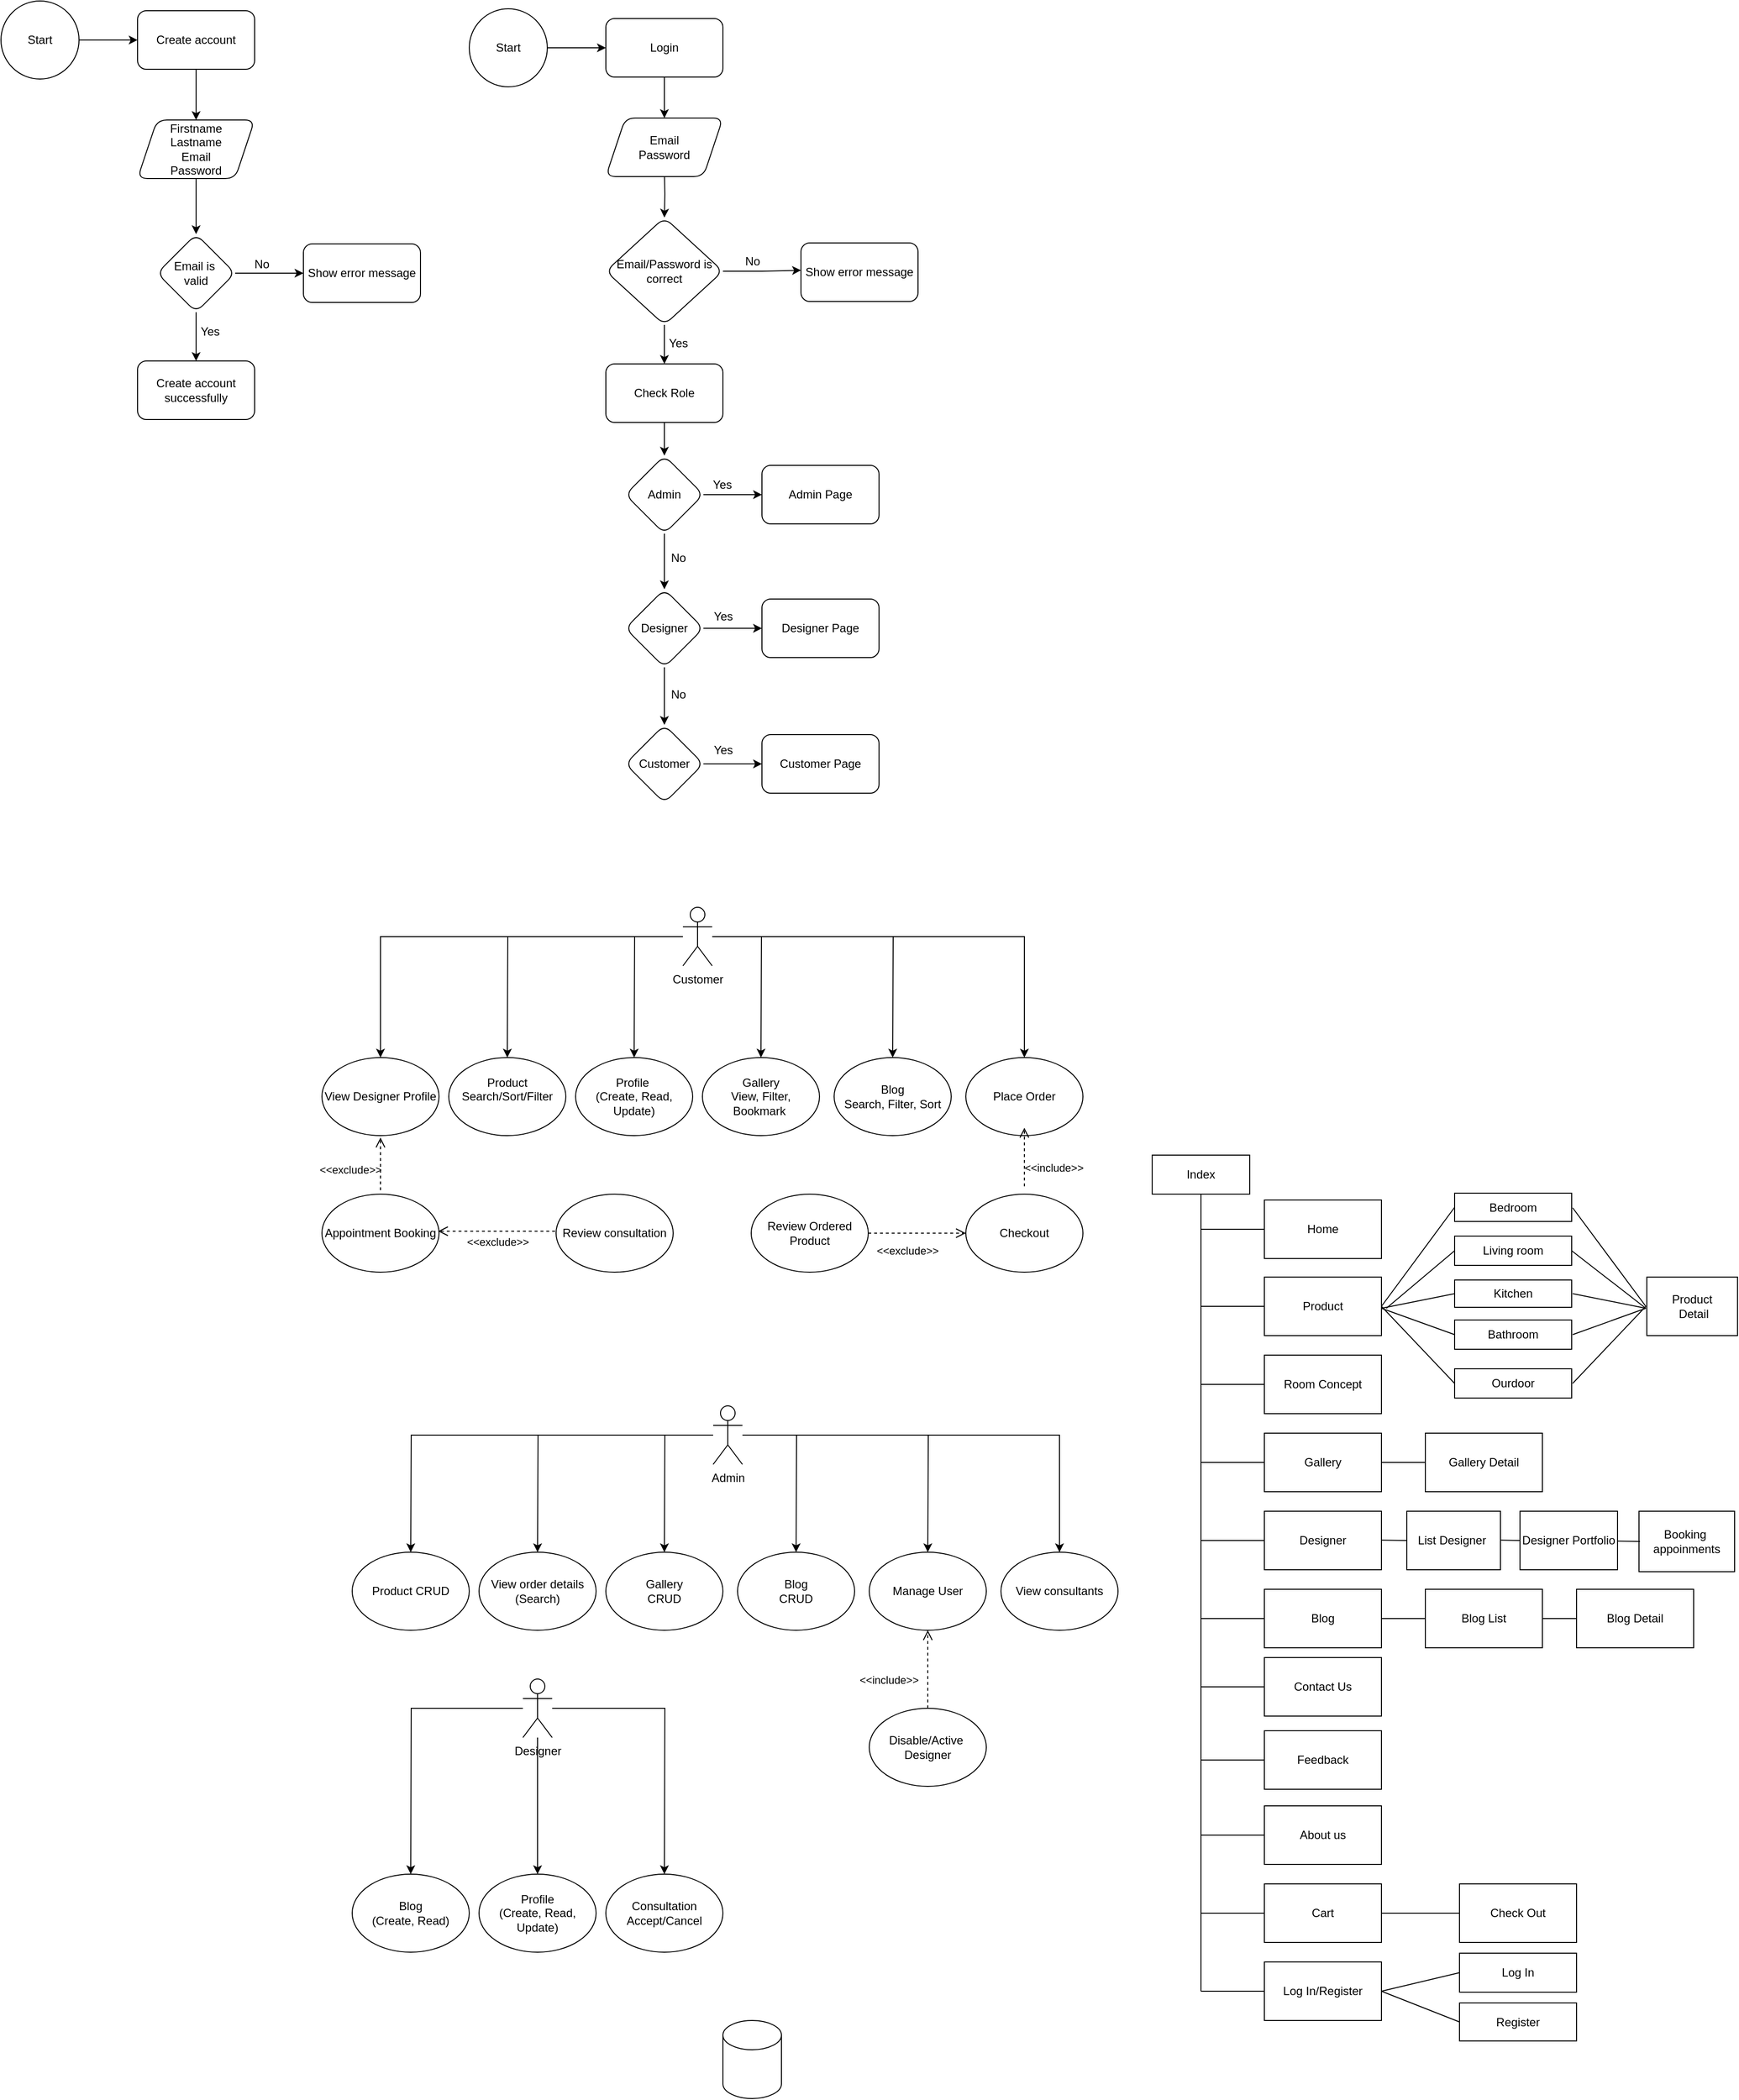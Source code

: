 <mxfile version="24.7.16">
  <diagram name="Page-1" id="iBDs6v3_dnTy8JfgTPV6">
    <mxGraphModel dx="1733" dy="1493" grid="1" gridSize="10" guides="1" tooltips="1" connect="1" arrows="1" fold="1" page="1" pageScale="1" pageWidth="850" pageHeight="1100" math="0" shadow="0">
      <root>
        <mxCell id="0" />
        <mxCell id="1" parent="0" />
        <mxCell id="S30HmlT3fCBCeUfr8exj-2" value="" style="edgeStyle=orthogonalEdgeStyle;rounded=0;orthogonalLoop=1;jettySize=auto;html=1;" parent="1" source="_qEw-VTvu6cOcD2FWl5k-2" edge="1">
          <mxGeometry relative="1" as="geometry">
            <mxPoint x="230" y="520" as="targetPoint" />
          </mxGeometry>
        </mxCell>
        <mxCell id="S30HmlT3fCBCeUfr8exj-4" value="" style="edgeStyle=orthogonalEdgeStyle;rounded=0;orthogonalLoop=1;jettySize=auto;html=1;" parent="1" source="_qEw-VTvu6cOcD2FWl5k-2" edge="1">
          <mxGeometry relative="1" as="geometry">
            <mxPoint x="-40" y="520" as="targetPoint" />
          </mxGeometry>
        </mxCell>
        <mxCell id="S30HmlT3fCBCeUfr8exj-6" value="" style="edgeStyle=orthogonalEdgeStyle;rounded=0;orthogonalLoop=1;jettySize=auto;html=1;" parent="1" source="_qEw-VTvu6cOcD2FWl5k-2" edge="1">
          <mxGeometry relative="1" as="geometry">
            <mxPoint x="95" y="520" as="targetPoint" />
          </mxGeometry>
        </mxCell>
        <mxCell id="S30HmlT3fCBCeUfr8exj-9" value="" style="edgeStyle=orthogonalEdgeStyle;rounded=0;orthogonalLoop=1;jettySize=auto;html=1;" parent="1" source="_qEw-VTvu6cOcD2FWl5k-2" target="S30HmlT3fCBCeUfr8exj-29" edge="1">
          <mxGeometry relative="1" as="geometry">
            <mxPoint x="365" y="520" as="targetPoint" />
          </mxGeometry>
        </mxCell>
        <mxCell id="S30HmlT3fCBCeUfr8exj-13" value="" style="edgeStyle=orthogonalEdgeStyle;rounded=0;orthogonalLoop=1;jettySize=auto;html=1;" parent="1" source="_qEw-VTvu6cOcD2FWl5k-2" edge="1">
          <mxGeometry relative="1" as="geometry">
            <mxPoint x="-170" y="520" as="targetPoint" />
          </mxGeometry>
        </mxCell>
        <mxCell id="S30HmlT3fCBCeUfr8exj-15" value="" style="edgeStyle=orthogonalEdgeStyle;rounded=0;orthogonalLoop=1;jettySize=auto;html=1;strokeColor=default;" parent="1" source="_qEw-VTvu6cOcD2FWl5k-2" edge="1">
          <mxGeometry relative="1" as="geometry">
            <mxPoint x="-300" y="520" as="targetPoint" />
          </mxGeometry>
        </mxCell>
        <mxCell id="_qEw-VTvu6cOcD2FWl5k-2" value="Admin" style="shape=umlActor;verticalLabelPosition=bottom;verticalAlign=top;html=1;outlineConnect=0;" parent="1" vertex="1">
          <mxGeometry x="10" y="370" width="30" height="60" as="geometry" />
        </mxCell>
        <mxCell id="S30HmlT3fCBCeUfr8exj-17" value="Product&amp;nbsp;&lt;span style=&quot;background-color: initial;&quot;&gt;CRUD&lt;/span&gt;" style="ellipse;whiteSpace=wrap;html=1;" parent="1" vertex="1">
          <mxGeometry x="-360" y="520" width="120" height="80" as="geometry" />
        </mxCell>
        <mxCell id="S30HmlT3fCBCeUfr8exj-18" value="View order details&lt;div&gt;(Search)&lt;/div&gt;" style="ellipse;whiteSpace=wrap;html=1;" parent="1" vertex="1">
          <mxGeometry x="-230" y="520" width="120" height="80" as="geometry" />
        </mxCell>
        <mxCell id="S30HmlT3fCBCeUfr8exj-19" value="&lt;div&gt;Gallery&lt;/div&gt;CRUD" style="ellipse;whiteSpace=wrap;html=1;" parent="1" vertex="1">
          <mxGeometry x="-100" y="520" width="120" height="80" as="geometry" />
        </mxCell>
        <mxCell id="S30HmlT3fCBCeUfr8exj-20" value="Blog&lt;div&gt;CRUD&lt;/div&gt;" style="ellipse;whiteSpace=wrap;html=1;" parent="1" vertex="1">
          <mxGeometry x="35" y="520" width="120" height="80" as="geometry" />
        </mxCell>
        <mxCell id="S30HmlT3fCBCeUfr8exj-21" value="Manage User" style="ellipse;whiteSpace=wrap;html=1;" parent="1" vertex="1">
          <mxGeometry x="170" y="520" width="120" height="80" as="geometry" />
        </mxCell>
        <mxCell id="S30HmlT3fCBCeUfr8exj-22" value="Disable/Active&amp;nbsp;&lt;div&gt;Designer&lt;/div&gt;" style="ellipse;whiteSpace=wrap;html=1;" parent="1" vertex="1">
          <mxGeometry x="170" y="680" width="120" height="80" as="geometry" />
        </mxCell>
        <mxCell id="S30HmlT3fCBCeUfr8exj-25" value="&amp;lt;&amp;lt;include&amp;gt;&amp;gt;" style="html=1;verticalAlign=bottom;endArrow=open;dashed=1;endSize=8;curved=0;rounded=0;entryX=0.5;entryY=1;entryDx=0;entryDy=0;exitX=0.5;exitY=0;exitDx=0;exitDy=0;" parent="1" source="S30HmlT3fCBCeUfr8exj-22" target="S30HmlT3fCBCeUfr8exj-21" edge="1">
          <mxGeometry x="-0.5" y="40" relative="1" as="geometry">
            <mxPoint x="230" y="700" as="sourcePoint" />
            <mxPoint x="160" y="650" as="targetPoint" />
            <mxPoint as="offset" />
          </mxGeometry>
        </mxCell>
        <mxCell id="S30HmlT3fCBCeUfr8exj-29" value="View consultants" style="ellipse;whiteSpace=wrap;html=1;" parent="1" vertex="1">
          <mxGeometry x="305" y="520" width="120" height="80" as="geometry" />
        </mxCell>
        <mxCell id="S30HmlT3fCBCeUfr8exj-34" value="" style="edgeStyle=orthogonalEdgeStyle;rounded=0;orthogonalLoop=1;jettySize=auto;html=1;" parent="1" source="S30HmlT3fCBCeUfr8exj-39" edge="1">
          <mxGeometry relative="1" as="geometry">
            <mxPoint x="-40" y="850" as="targetPoint" />
          </mxGeometry>
        </mxCell>
        <mxCell id="S30HmlT3fCBCeUfr8exj-37" value="" style="edgeStyle=orthogonalEdgeStyle;rounded=0;orthogonalLoop=1;jettySize=auto;html=1;" parent="1" source="S30HmlT3fCBCeUfr8exj-39" edge="1">
          <mxGeometry relative="1" as="geometry">
            <mxPoint x="-170" y="850" as="targetPoint" />
          </mxGeometry>
        </mxCell>
        <mxCell id="S30HmlT3fCBCeUfr8exj-38" value="" style="edgeStyle=orthogonalEdgeStyle;rounded=0;orthogonalLoop=1;jettySize=auto;html=1;strokeColor=default;" parent="1" source="S30HmlT3fCBCeUfr8exj-39" edge="1">
          <mxGeometry relative="1" as="geometry">
            <mxPoint x="-300" y="850" as="targetPoint" />
          </mxGeometry>
        </mxCell>
        <mxCell id="S30HmlT3fCBCeUfr8exj-39" value="Designer" style="shape=umlActor;verticalLabelPosition=bottom;verticalAlign=top;html=1;outlineConnect=0;" parent="1" vertex="1">
          <mxGeometry x="-185" y="650" width="30" height="60" as="geometry" />
        </mxCell>
        <mxCell id="S30HmlT3fCBCeUfr8exj-40" value="Profile&lt;div&gt;(Create, Read, Update)&lt;/div&gt;" style="ellipse;whiteSpace=wrap;html=1;" parent="1" vertex="1">
          <mxGeometry x="-230" y="850" width="120" height="80" as="geometry" />
        </mxCell>
        <mxCell id="S30HmlT3fCBCeUfr8exj-41" value="Consultation&lt;div&gt;&lt;/div&gt;&lt;div&gt;Accept/Cancel&lt;/div&gt;" style="ellipse;whiteSpace=wrap;html=1;" parent="1" vertex="1">
          <mxGeometry x="-100" y="850" width="120" height="80" as="geometry" />
        </mxCell>
        <mxCell id="S30HmlT3fCBCeUfr8exj-47" value="Blog&lt;div&gt;(Create, Read)&lt;/div&gt;" style="ellipse;whiteSpace=wrap;html=1;" parent="1" vertex="1">
          <mxGeometry x="-360" y="850" width="120" height="80" as="geometry" />
        </mxCell>
        <mxCell id="S30HmlT3fCBCeUfr8exj-64" value="" style="edgeStyle=orthogonalEdgeStyle;rounded=0;orthogonalLoop=1;jettySize=auto;html=1;" parent="1" source="S30HmlT3fCBCeUfr8exj-69" edge="1">
          <mxGeometry relative="1" as="geometry">
            <mxPoint x="59" y="13" as="targetPoint" />
          </mxGeometry>
        </mxCell>
        <mxCell id="S30HmlT3fCBCeUfr8exj-65" value="" style="edgeStyle=orthogonalEdgeStyle;rounded=0;orthogonalLoop=1;jettySize=auto;html=1;" parent="1" source="S30HmlT3fCBCeUfr8exj-69" edge="1">
          <mxGeometry relative="1" as="geometry">
            <mxPoint x="194" y="13" as="targetPoint" />
          </mxGeometry>
        </mxCell>
        <mxCell id="S30HmlT3fCBCeUfr8exj-67" value="" style="edgeStyle=orthogonalEdgeStyle;rounded=0;orthogonalLoop=1;jettySize=auto;html=1;" parent="1" source="S30HmlT3fCBCeUfr8exj-69" edge="1">
          <mxGeometry relative="1" as="geometry">
            <mxPoint x="-71" y="13" as="targetPoint" />
          </mxGeometry>
        </mxCell>
        <mxCell id="S30HmlT3fCBCeUfr8exj-68" value="" style="edgeStyle=orthogonalEdgeStyle;rounded=0;orthogonalLoop=1;jettySize=auto;html=1;strokeColor=default;" parent="1" source="S30HmlT3fCBCeUfr8exj-69" edge="1">
          <mxGeometry relative="1" as="geometry">
            <mxPoint x="-201" y="13" as="targetPoint" />
          </mxGeometry>
        </mxCell>
        <mxCell id="S30HmlT3fCBCeUfr8exj-82" value="" style="edgeStyle=orthogonalEdgeStyle;rounded=0;orthogonalLoop=1;jettySize=auto;html=1;entryX=0.5;entryY=0;entryDx=0;entryDy=0;" parent="1" source="S30HmlT3fCBCeUfr8exj-69" target="S30HmlT3fCBCeUfr8exj-83" edge="1">
          <mxGeometry relative="1" as="geometry">
            <mxPoint x="349" y="13" as="targetPoint" />
          </mxGeometry>
        </mxCell>
        <mxCell id="S30HmlT3fCBCeUfr8exj-89" value="" style="edgeStyle=orthogonalEdgeStyle;rounded=0;orthogonalLoop=1;jettySize=auto;html=1;entryX=0.5;entryY=0;entryDx=0;entryDy=0;" parent="1" source="S30HmlT3fCBCeUfr8exj-69" target="S30HmlT3fCBCeUfr8exj-99" edge="1">
          <mxGeometry relative="1" as="geometry">
            <mxPoint x="-331" y="-1" as="targetPoint" />
          </mxGeometry>
        </mxCell>
        <mxCell id="S30HmlT3fCBCeUfr8exj-69" value="Customer" style="shape=umlActor;verticalLabelPosition=bottom;verticalAlign=top;html=1;outlineConnect=0;" parent="1" vertex="1">
          <mxGeometry x="-21" y="-141" width="30" height="60" as="geometry" />
        </mxCell>
        <mxCell id="S30HmlT3fCBCeUfr8exj-70" value="Product&lt;div&gt;Search/Sort/Filter&lt;/div&gt;&lt;div&gt;&lt;br&gt;&lt;/div&gt;" style="ellipse;whiteSpace=wrap;html=1;" parent="1" vertex="1">
          <mxGeometry x="-261" y="13" width="120" height="80" as="geometry" />
        </mxCell>
        <mxCell id="S30HmlT3fCBCeUfr8exj-71" value="Profile&amp;nbsp;&lt;div&gt;(Create, Read, Update)&lt;/div&gt;" style="ellipse;whiteSpace=wrap;html=1;" parent="1" vertex="1">
          <mxGeometry x="-131" y="13" width="120" height="80" as="geometry" />
        </mxCell>
        <mxCell id="S30HmlT3fCBCeUfr8exj-72" value="&lt;div&gt;Gallery&lt;/div&gt;&lt;div&gt;&lt;span style=&quot;background-color: initial;&quot;&gt;View, Filter, Bookmark&amp;nbsp;&lt;/span&gt;&lt;/div&gt;" style="ellipse;whiteSpace=wrap;html=1;" parent="1" vertex="1">
          <mxGeometry x="-1" y="13" width="120" height="80" as="geometry" />
        </mxCell>
        <mxCell id="S30HmlT3fCBCeUfr8exj-73" value="Blog&lt;div&gt;Search, Filter, Sort&lt;/div&gt;" style="ellipse;whiteSpace=wrap;html=1;" parent="1" vertex="1">
          <mxGeometry x="134" y="13" width="120" height="80" as="geometry" />
        </mxCell>
        <mxCell id="S30HmlT3fCBCeUfr8exj-75" value="Review Ordered Product" style="ellipse;whiteSpace=wrap;html=1;" parent="1" vertex="1">
          <mxGeometry x="49" y="153" width="120" height="80" as="geometry" />
        </mxCell>
        <mxCell id="S30HmlT3fCBCeUfr8exj-76" value="&amp;lt;&amp;lt;exclude&amp;gt;&amp;gt;" style="html=1;verticalAlign=bottom;endArrow=open;dashed=1;endSize=8;curved=0;rounded=0;exitX=1;exitY=0.5;exitDx=0;exitDy=0;" parent="1" source="S30HmlT3fCBCeUfr8exj-75" target="S30HmlT3fCBCeUfr8exj-105" edge="1">
          <mxGeometry x="-0.18" y="-27" relative="1" as="geometry">
            <mxPoint x="329" y="168" as="sourcePoint" />
            <mxPoint x="269" y="189" as="targetPoint" />
            <mxPoint x="-1" as="offset" />
          </mxGeometry>
        </mxCell>
        <mxCell id="S30HmlT3fCBCeUfr8exj-83" value="Place Order" style="ellipse;whiteSpace=wrap;html=1;" parent="1" vertex="1">
          <mxGeometry x="269" y="13" width="120" height="80" as="geometry" />
        </mxCell>
        <mxCell id="S30HmlT3fCBCeUfr8exj-90" value="Appointment Booking" style="ellipse;whiteSpace=wrap;html=1;" parent="1" vertex="1">
          <mxGeometry x="-391" y="153" width="120" height="80" as="geometry" />
        </mxCell>
        <mxCell id="S30HmlT3fCBCeUfr8exj-94" value="Review consultation" style="ellipse;whiteSpace=wrap;html=1;" parent="1" vertex="1">
          <mxGeometry x="-151" y="153" width="120" height="80" as="geometry" />
        </mxCell>
        <mxCell id="S30HmlT3fCBCeUfr8exj-95" value="&amp;lt;&amp;lt;exclude&amp;gt;&amp;gt;" style="html=1;verticalAlign=bottom;endArrow=open;dashed=1;endSize=8;curved=0;rounded=0;exitX=0;exitY=0.5;exitDx=0;exitDy=0;entryX=1;entryY=0.5;entryDx=0;entryDy=0;" parent="1" edge="1">
          <mxGeometry x="1" y="-105" relative="1" as="geometry">
            <mxPoint x="-152" y="191" as="sourcePoint" />
            <mxPoint x="-272" y="191" as="targetPoint" />
            <mxPoint x="-90" y="51" as="offset" />
          </mxGeometry>
        </mxCell>
        <mxCell id="S30HmlT3fCBCeUfr8exj-99" value="View Designer Profile" style="ellipse;whiteSpace=wrap;html=1;" parent="1" vertex="1">
          <mxGeometry x="-391" y="13" width="120" height="80" as="geometry" />
        </mxCell>
        <mxCell id="S30HmlT3fCBCeUfr8exj-100" value="&amp;lt;&amp;lt;include&amp;gt;&amp;gt;" style="html=1;verticalAlign=bottom;endArrow=open;dashed=1;endSize=8;curved=0;rounded=0;exitX=0.5;exitY=0;exitDx=0;exitDy=0;entryX=0.5;entryY=1;entryDx=0;entryDy=0;" parent="1" edge="1">
          <mxGeometry x="-0.481" y="-690" relative="1" as="geometry">
            <mxPoint x="-331" y="149" as="sourcePoint" />
            <mxPoint x="-331" y="95" as="targetPoint" />
            <mxPoint as="offset" />
          </mxGeometry>
        </mxCell>
        <mxCell id="S30HmlT3fCBCeUfr8exj-104" value="&amp;lt;&amp;lt;exclude&amp;gt;&amp;gt;" style="html=1;verticalAlign=bottom;endArrow=open;dashed=1;endSize=8;curved=0;rounded=0;exitX=0.5;exitY=0;exitDx=0;exitDy=0;entryX=0.5;entryY=1;entryDx=0;entryDy=0;" parent="1" edge="1">
          <mxGeometry x="-1" y="544" relative="1" as="geometry">
            <mxPoint x="329" y="145" as="sourcePoint" />
            <mxPoint x="329" y="85" as="targetPoint" />
            <mxPoint x="4" y="66" as="offset" />
          </mxGeometry>
        </mxCell>
        <mxCell id="S30HmlT3fCBCeUfr8exj-105" value="Checkout" style="ellipse;whiteSpace=wrap;html=1;" parent="1" vertex="1">
          <mxGeometry x="269" y="153" width="120" height="80" as="geometry" />
        </mxCell>
        <mxCell id="S30HmlT3fCBCeUfr8exj-106" value="Home" style="rounded=0;whiteSpace=wrap;html=1;" parent="1" vertex="1">
          <mxGeometry x="575" y="159" width="120" height="60" as="geometry" />
        </mxCell>
        <mxCell id="S30HmlT3fCBCeUfr8exj-116" value="" style="endArrow=none;html=1;rounded=0;exitX=0;exitY=0.5;exitDx=0;exitDy=0;" parent="1" source="S30HmlT3fCBCeUfr8exj-106" edge="1">
          <mxGeometry width="50" height="50" relative="1" as="geometry">
            <mxPoint x="510" y="259" as="sourcePoint" />
            <mxPoint x="510" y="189" as="targetPoint" />
          </mxGeometry>
        </mxCell>
        <mxCell id="S30HmlT3fCBCeUfr8exj-119" value="Product" style="rounded=0;whiteSpace=wrap;html=1;" parent="1" vertex="1">
          <mxGeometry x="575" y="238" width="120" height="60" as="geometry" />
        </mxCell>
        <mxCell id="S30HmlT3fCBCeUfr8exj-120" value="" style="endArrow=none;html=1;rounded=0;exitX=0;exitY=0.5;exitDx=0;exitDy=0;" parent="1" source="S30HmlT3fCBCeUfr8exj-119" edge="1">
          <mxGeometry width="50" height="50" relative="1" as="geometry">
            <mxPoint x="510" y="338" as="sourcePoint" />
            <mxPoint x="510" y="268" as="targetPoint" />
          </mxGeometry>
        </mxCell>
        <mxCell id="S30HmlT3fCBCeUfr8exj-121" value="Room Concept" style="rounded=0;whiteSpace=wrap;html=1;" parent="1" vertex="1">
          <mxGeometry x="575" y="318" width="120" height="60" as="geometry" />
        </mxCell>
        <mxCell id="S30HmlT3fCBCeUfr8exj-122" value="" style="endArrow=none;html=1;rounded=0;exitX=0;exitY=0.5;exitDx=0;exitDy=0;" parent="1" source="S30HmlT3fCBCeUfr8exj-121" edge="1">
          <mxGeometry width="50" height="50" relative="1" as="geometry">
            <mxPoint x="510" y="418" as="sourcePoint" />
            <mxPoint x="510" y="348" as="targetPoint" />
          </mxGeometry>
        </mxCell>
        <mxCell id="S30HmlT3fCBCeUfr8exj-123" value="Gallery" style="rounded=0;whiteSpace=wrap;html=1;" parent="1" vertex="1">
          <mxGeometry x="575" y="398" width="120" height="60" as="geometry" />
        </mxCell>
        <mxCell id="S30HmlT3fCBCeUfr8exj-124" value="" style="endArrow=none;html=1;rounded=0;exitX=0;exitY=0.5;exitDx=0;exitDy=0;" parent="1" source="S30HmlT3fCBCeUfr8exj-123" edge="1">
          <mxGeometry width="50" height="50" relative="1" as="geometry">
            <mxPoint x="510" y="498" as="sourcePoint" />
            <mxPoint x="510" y="428" as="targetPoint" />
          </mxGeometry>
        </mxCell>
        <mxCell id="S30HmlT3fCBCeUfr8exj-125" value="Designer" style="rounded=0;whiteSpace=wrap;html=1;" parent="1" vertex="1">
          <mxGeometry x="575" y="478" width="120" height="60" as="geometry" />
        </mxCell>
        <mxCell id="S30HmlT3fCBCeUfr8exj-126" value="" style="endArrow=none;html=1;rounded=0;exitX=0;exitY=0.5;exitDx=0;exitDy=0;" parent="1" source="S30HmlT3fCBCeUfr8exj-125" edge="1">
          <mxGeometry width="50" height="50" relative="1" as="geometry">
            <mxPoint x="510" y="578" as="sourcePoint" />
            <mxPoint x="510" y="508" as="targetPoint" />
          </mxGeometry>
        </mxCell>
        <mxCell id="S30HmlT3fCBCeUfr8exj-127" value="Blog" style="rounded=0;whiteSpace=wrap;html=1;" parent="1" vertex="1">
          <mxGeometry x="575" y="558" width="120" height="60" as="geometry" />
        </mxCell>
        <mxCell id="S30HmlT3fCBCeUfr8exj-128" value="" style="endArrow=none;html=1;rounded=0;exitX=0;exitY=0.5;exitDx=0;exitDy=0;" parent="1" source="S30HmlT3fCBCeUfr8exj-127" edge="1">
          <mxGeometry width="50" height="50" relative="1" as="geometry">
            <mxPoint x="510" y="658" as="sourcePoint" />
            <mxPoint x="510" y="588" as="targetPoint" />
          </mxGeometry>
        </mxCell>
        <mxCell id="S30HmlT3fCBCeUfr8exj-129" value="" style="endArrow=none;html=1;rounded=0;entryX=0.5;entryY=1;entryDx=0;entryDy=0;" parent="1" edge="1" target="S30HmlT3fCBCeUfr8exj-130">
          <mxGeometry width="50" height="50" relative="1" as="geometry">
            <mxPoint x="510" y="970" as="sourcePoint" />
            <mxPoint x="510" y="110" as="targetPoint" />
          </mxGeometry>
        </mxCell>
        <mxCell id="S30HmlT3fCBCeUfr8exj-130" value="Index" style="rounded=0;whiteSpace=wrap;html=1;" parent="1" vertex="1">
          <mxGeometry x="460" y="113" width="100" height="40" as="geometry" />
        </mxCell>
        <mxCell id="S30HmlT3fCBCeUfr8exj-131" value="Contact Us" style="rounded=0;whiteSpace=wrap;html=1;" parent="1" vertex="1">
          <mxGeometry x="575" y="628" width="120" height="60" as="geometry" />
        </mxCell>
        <mxCell id="S30HmlT3fCBCeUfr8exj-132" value="" style="endArrow=none;html=1;rounded=0;exitX=0;exitY=0.5;exitDx=0;exitDy=0;" parent="1" source="S30HmlT3fCBCeUfr8exj-131" edge="1">
          <mxGeometry width="50" height="50" relative="1" as="geometry">
            <mxPoint x="510" y="728" as="sourcePoint" />
            <mxPoint x="510" y="658" as="targetPoint" />
          </mxGeometry>
        </mxCell>
        <mxCell id="S30HmlT3fCBCeUfr8exj-133" value="Feedback" style="rounded=0;whiteSpace=wrap;html=1;" parent="1" vertex="1">
          <mxGeometry x="575" y="703" width="120" height="60" as="geometry" />
        </mxCell>
        <mxCell id="S30HmlT3fCBCeUfr8exj-134" value="" style="endArrow=none;html=1;rounded=0;exitX=0;exitY=0.5;exitDx=0;exitDy=0;" parent="1" source="S30HmlT3fCBCeUfr8exj-133" edge="1">
          <mxGeometry width="50" height="50" relative="1" as="geometry">
            <mxPoint x="510" y="803" as="sourcePoint" />
            <mxPoint x="510" y="733" as="targetPoint" />
          </mxGeometry>
        </mxCell>
        <mxCell id="S30HmlT3fCBCeUfr8exj-135" value="About us" style="rounded=0;whiteSpace=wrap;html=1;" parent="1" vertex="1">
          <mxGeometry x="575" y="780" width="120" height="60" as="geometry" />
        </mxCell>
        <mxCell id="S30HmlT3fCBCeUfr8exj-136" value="" style="endArrow=none;html=1;rounded=0;exitX=0;exitY=0.5;exitDx=0;exitDy=0;" parent="1" source="S30HmlT3fCBCeUfr8exj-135" edge="1">
          <mxGeometry width="50" height="50" relative="1" as="geometry">
            <mxPoint x="510" y="880" as="sourcePoint" />
            <mxPoint x="510" y="810" as="targetPoint" />
          </mxGeometry>
        </mxCell>
        <mxCell id="S30HmlT3fCBCeUfr8exj-137" value="Cart" style="rounded=0;whiteSpace=wrap;html=1;" parent="1" vertex="1">
          <mxGeometry x="575" y="860" width="120" height="60" as="geometry" />
        </mxCell>
        <mxCell id="S30HmlT3fCBCeUfr8exj-138" value="" style="endArrow=none;html=1;rounded=0;exitX=0;exitY=0.5;exitDx=0;exitDy=0;" parent="1" source="S30HmlT3fCBCeUfr8exj-137" edge="1">
          <mxGeometry width="50" height="50" relative="1" as="geometry">
            <mxPoint x="510" y="960" as="sourcePoint" />
            <mxPoint x="510" y="890" as="targetPoint" />
          </mxGeometry>
        </mxCell>
        <mxCell id="S30HmlT3fCBCeUfr8exj-139" value="Log In/Register" style="rounded=0;whiteSpace=wrap;html=1;" parent="1" vertex="1">
          <mxGeometry x="575" y="940" width="120" height="60" as="geometry" />
        </mxCell>
        <mxCell id="S30HmlT3fCBCeUfr8exj-140" value="" style="endArrow=none;html=1;rounded=0;exitX=0;exitY=0.5;exitDx=0;exitDy=0;" parent="1" source="S30HmlT3fCBCeUfr8exj-139" edge="1">
          <mxGeometry width="50" height="50" relative="1" as="geometry">
            <mxPoint x="510" y="1033" as="sourcePoint" />
            <mxPoint x="510" y="970" as="targetPoint" />
          </mxGeometry>
        </mxCell>
        <mxCell id="S30HmlT3fCBCeUfr8exj-141" value="Log In" style="whiteSpace=wrap;html=1;rounded=0;" parent="1" vertex="1">
          <mxGeometry x="775" y="931" width="120" height="40" as="geometry" />
        </mxCell>
        <mxCell id="S30HmlT3fCBCeUfr8exj-143" value="" style="endArrow=none;html=1;rounded=0;exitX=1;exitY=0.5;exitDx=0;exitDy=0;entryX=0;entryY=0.5;entryDx=0;entryDy=0;" parent="1" source="S30HmlT3fCBCeUfr8exj-139" target="S30HmlT3fCBCeUfr8exj-141" edge="1">
          <mxGeometry width="50" height="50" relative="1" as="geometry">
            <mxPoint x="420" y="851" as="sourcePoint" />
            <mxPoint x="470" y="801" as="targetPoint" />
          </mxGeometry>
        </mxCell>
        <mxCell id="S30HmlT3fCBCeUfr8exj-144" value="Register" style="whiteSpace=wrap;html=1;rounded=0;" parent="1" vertex="1">
          <mxGeometry x="775" y="982" width="120" height="39" as="geometry" />
        </mxCell>
        <mxCell id="S30HmlT3fCBCeUfr8exj-145" value="" style="endArrow=none;html=1;rounded=0;exitX=1;exitY=0.5;exitDx=0;exitDy=0;entryX=0;entryY=0.5;entryDx=0;entryDy=0;" parent="1" source="S30HmlT3fCBCeUfr8exj-139" target="S30HmlT3fCBCeUfr8exj-144" edge="1">
          <mxGeometry width="50" height="50" relative="1" as="geometry">
            <mxPoint x="695" y="1050" as="sourcePoint" />
            <mxPoint x="470" y="881" as="targetPoint" />
          </mxGeometry>
        </mxCell>
        <mxCell id="S30HmlT3fCBCeUfr8exj-146" value="Gallery Detail" style="whiteSpace=wrap;html=1;rounded=0;" parent="1" vertex="1">
          <mxGeometry x="740" y="398" width="120" height="60" as="geometry" />
        </mxCell>
        <mxCell id="S30HmlT3fCBCeUfr8exj-148" value="" style="endArrow=none;html=1;rounded=0;entryX=1;entryY=0.5;entryDx=0;entryDy=0;exitX=0;exitY=0.5;exitDx=0;exitDy=0;" parent="1" source="S30HmlT3fCBCeUfr8exj-146" target="S30HmlT3fCBCeUfr8exj-123" edge="1">
          <mxGeometry width="50" height="50" relative="1" as="geometry">
            <mxPoint x="420" y="520" as="sourcePoint" />
            <mxPoint x="470" y="470" as="targetPoint" />
          </mxGeometry>
        </mxCell>
        <mxCell id="S30HmlT3fCBCeUfr8exj-149" value="Blog List" style="whiteSpace=wrap;html=1;rounded=0;" parent="1" vertex="1">
          <mxGeometry x="740" y="558" width="120" height="60" as="geometry" />
        </mxCell>
        <mxCell id="S30HmlT3fCBCeUfr8exj-150" value="" style="endArrow=none;html=1;rounded=0;entryX=1;entryY=0.5;entryDx=0;entryDy=0;exitX=0;exitY=0.5;exitDx=0;exitDy=0;" parent="1" source="S30HmlT3fCBCeUfr8exj-149" target="S30HmlT3fCBCeUfr8exj-127" edge="1">
          <mxGeometry width="50" height="50" relative="1" as="geometry">
            <mxPoint x="415" y="680" as="sourcePoint" />
            <mxPoint x="690" y="588" as="targetPoint" />
          </mxGeometry>
        </mxCell>
        <mxCell id="S30HmlT3fCBCeUfr8exj-154" value="Blog Detail" style="whiteSpace=wrap;html=1;rounded=0;" parent="1" vertex="1">
          <mxGeometry x="895" y="558" width="120" height="60" as="geometry" />
        </mxCell>
        <mxCell id="S30HmlT3fCBCeUfr8exj-155" value="" style="endArrow=none;html=1;rounded=0;entryX=1;entryY=0.5;entryDx=0;entryDy=0;exitX=0;exitY=0.5;exitDx=0;exitDy=0;" parent="1" source="S30HmlT3fCBCeUfr8exj-154" target="S30HmlT3fCBCeUfr8exj-149" edge="1">
          <mxGeometry width="50" height="50" relative="1" as="geometry">
            <mxPoint x="615" y="680" as="sourcePoint" />
            <mxPoint x="895" y="588" as="targetPoint" />
          </mxGeometry>
        </mxCell>
        <mxCell id="S30HmlT3fCBCeUfr8exj-156" value="Check Out" style="whiteSpace=wrap;html=1;rounded=0;" parent="1" vertex="1">
          <mxGeometry x="775" y="860" width="120" height="60" as="geometry" />
        </mxCell>
        <mxCell id="S30HmlT3fCBCeUfr8exj-157" value="" style="endArrow=none;html=1;rounded=0;entryX=1;entryY=0.5;entryDx=0;entryDy=0;exitX=0;exitY=0.5;exitDx=0;exitDy=0;" parent="1" source="S30HmlT3fCBCeUfr8exj-156" edge="1">
          <mxGeometry width="50" height="50" relative="1" as="geometry">
            <mxPoint x="415" y="982" as="sourcePoint" />
            <mxPoint x="695" y="890" as="targetPoint" />
          </mxGeometry>
        </mxCell>
        <mxCell id="S30HmlT3fCBCeUfr8exj-158" value="Bedroom" style="whiteSpace=wrap;html=1;rounded=0;" parent="1" vertex="1">
          <mxGeometry x="770" y="152" width="120" height="29" as="geometry" />
        </mxCell>
        <mxCell id="S30HmlT3fCBCeUfr8exj-159" value="" style="endArrow=none;html=1;rounded=0;entryX=1;entryY=0.5;entryDx=0;entryDy=0;exitX=0;exitY=0.5;exitDx=0;exitDy=0;" parent="1" source="S30HmlT3fCBCeUfr8exj-158" edge="1" target="S30HmlT3fCBCeUfr8exj-119">
          <mxGeometry width="50" height="50" relative="1" as="geometry">
            <mxPoint x="415" y="382" as="sourcePoint" />
            <mxPoint x="695" y="290" as="targetPoint" />
          </mxGeometry>
        </mxCell>
        <mxCell id="S30HmlT3fCBCeUfr8exj-160" value="Living room" style="whiteSpace=wrap;html=1;rounded=0;" parent="1" vertex="1">
          <mxGeometry x="770" y="196" width="120" height="30" as="geometry" />
        </mxCell>
        <mxCell id="S30HmlT3fCBCeUfr8exj-161" value="" style="endArrow=none;html=1;rounded=0;exitX=0;exitY=0.5;exitDx=0;exitDy=0;" parent="1" source="S30HmlT3fCBCeUfr8exj-160" edge="1">
          <mxGeometry width="50" height="50" relative="1" as="geometry">
            <mxPoint x="415" y="382" as="sourcePoint" />
            <mxPoint x="700" y="270" as="targetPoint" />
          </mxGeometry>
        </mxCell>
        <mxCell id="S30HmlT3fCBCeUfr8exj-162" value="Kitchen" style="whiteSpace=wrap;html=1;rounded=0;" parent="1" vertex="1">
          <mxGeometry x="770" y="241" width="120" height="28" as="geometry" />
        </mxCell>
        <mxCell id="S30HmlT3fCBCeUfr8exj-163" value="" style="endArrow=none;html=1;rounded=0;exitX=0;exitY=0.5;exitDx=0;exitDy=0;" parent="1" source="S30HmlT3fCBCeUfr8exj-162" edge="1">
          <mxGeometry width="50" height="50" relative="1" as="geometry">
            <mxPoint x="410" y="382" as="sourcePoint" />
            <mxPoint x="695" y="270" as="targetPoint" />
          </mxGeometry>
        </mxCell>
        <mxCell id="S30HmlT3fCBCeUfr8exj-166" value="" style="endArrow=none;html=1;rounded=0;exitX=0;exitY=0.5;exitDx=0;exitDy=0;" parent="1" source="S30HmlT3fCBCeUfr8exj-165" edge="1">
          <mxGeometry width="50" height="50" relative="1" as="geometry">
            <mxPoint x="410" y="382" as="sourcePoint" />
            <mxPoint x="695" y="270" as="targetPoint" />
          </mxGeometry>
        </mxCell>
        <mxCell id="S30HmlT3fCBCeUfr8exj-167" value="Ourdoor" style="whiteSpace=wrap;html=1;rounded=0;" parent="1" vertex="1">
          <mxGeometry x="770" y="332" width="120" height="30" as="geometry" />
        </mxCell>
        <mxCell id="S30HmlT3fCBCeUfr8exj-168" value="" style="endArrow=none;html=1;rounded=0;exitX=0;exitY=0.5;exitDx=0;exitDy=0;entryX=1;entryY=0.5;entryDx=0;entryDy=0;" parent="1" source="S30HmlT3fCBCeUfr8exj-165" edge="1">
          <mxGeometry width="50" height="50" relative="1" as="geometry">
            <mxPoint x="572.5" y="374" as="sourcePoint" />
            <mxPoint x="857.5" y="282" as="targetPoint" />
          </mxGeometry>
        </mxCell>
        <mxCell id="S30HmlT3fCBCeUfr8exj-169" value="" style="endArrow=none;html=1;rounded=0;exitX=0;exitY=0.5;exitDx=0;exitDy=0;" parent="1" source="S30HmlT3fCBCeUfr8exj-167" edge="1">
          <mxGeometry width="50" height="50" relative="1" as="geometry">
            <mxPoint x="933" y="369" as="sourcePoint" />
            <mxPoint x="695" y="268" as="targetPoint" />
          </mxGeometry>
        </mxCell>
        <mxCell id="S30HmlT3fCBCeUfr8exj-165" value="Bathroom" style="whiteSpace=wrap;html=1;rounded=0;" parent="1" vertex="1">
          <mxGeometry x="770" y="282" width="120" height="30" as="geometry" />
        </mxCell>
        <mxCell id="i3HwclaHCyX3nu9L8ep4-3" value="" style="edgeStyle=orthogonalEdgeStyle;rounded=0;orthogonalLoop=1;jettySize=auto;html=1;" parent="1" source="i3HwclaHCyX3nu9L8ep4-1" target="i3HwclaHCyX3nu9L8ep4-2" edge="1">
          <mxGeometry relative="1" as="geometry" />
        </mxCell>
        <mxCell id="i3HwclaHCyX3nu9L8ep4-1" value="Start" style="ellipse;whiteSpace=wrap;html=1;aspect=fixed;" parent="1" vertex="1">
          <mxGeometry x="-720" y="-1070" width="80" height="80" as="geometry" />
        </mxCell>
        <mxCell id="i3HwclaHCyX3nu9L8ep4-5" value="" style="edgeStyle=orthogonalEdgeStyle;rounded=0;orthogonalLoop=1;jettySize=auto;html=1;" parent="1" source="i3HwclaHCyX3nu9L8ep4-2" target="i3HwclaHCyX3nu9L8ep4-4" edge="1">
          <mxGeometry relative="1" as="geometry" />
        </mxCell>
        <mxCell id="i3HwclaHCyX3nu9L8ep4-2" value="Create account" style="rounded=1;whiteSpace=wrap;html=1;" parent="1" vertex="1">
          <mxGeometry x="-580" y="-1060" width="120" height="60" as="geometry" />
        </mxCell>
        <mxCell id="i3HwclaHCyX3nu9L8ep4-7" value="" style="edgeStyle=orthogonalEdgeStyle;rounded=0;orthogonalLoop=1;jettySize=auto;html=1;" parent="1" source="i3HwclaHCyX3nu9L8ep4-4" target="i3HwclaHCyX3nu9L8ep4-6" edge="1">
          <mxGeometry relative="1" as="geometry" />
        </mxCell>
        <mxCell id="i3HwclaHCyX3nu9L8ep4-4" value="Firstname&lt;div&gt;Lastname&lt;/div&gt;&lt;div&gt;Email&lt;/div&gt;&lt;div&gt;Password&lt;/div&gt;" style="shape=parallelogram;perimeter=parallelogramPerimeter;whiteSpace=wrap;html=1;fixedSize=1;rounded=1;" parent="1" vertex="1">
          <mxGeometry x="-580" y="-948" width="120" height="60" as="geometry" />
        </mxCell>
        <mxCell id="i3HwclaHCyX3nu9L8ep4-9" value="" style="edgeStyle=orthogonalEdgeStyle;rounded=0;orthogonalLoop=1;jettySize=auto;html=1;" parent="1" source="i3HwclaHCyX3nu9L8ep4-6" target="i3HwclaHCyX3nu9L8ep4-8" edge="1">
          <mxGeometry relative="1" as="geometry" />
        </mxCell>
        <mxCell id="i3HwclaHCyX3nu9L8ep4-14" value="" style="edgeStyle=orthogonalEdgeStyle;rounded=0;orthogonalLoop=1;jettySize=auto;html=1;" parent="1" source="i3HwclaHCyX3nu9L8ep4-6" target="i3HwclaHCyX3nu9L8ep4-13" edge="1">
          <mxGeometry relative="1" as="geometry" />
        </mxCell>
        <mxCell id="i3HwclaHCyX3nu9L8ep4-6" value="Email is&amp;nbsp;&lt;div&gt;valid&lt;/div&gt;" style="rhombus;whiteSpace=wrap;html=1;rounded=1;" parent="1" vertex="1">
          <mxGeometry x="-560" y="-831" width="80" height="80" as="geometry" />
        </mxCell>
        <mxCell id="i3HwclaHCyX3nu9L8ep4-8" value="Show error message" style="rounded=1;whiteSpace=wrap;html=1;" parent="1" vertex="1">
          <mxGeometry x="-410" y="-821" width="120" height="60" as="geometry" />
        </mxCell>
        <mxCell id="i3HwclaHCyX3nu9L8ep4-10" value="No" style="text;html=1;align=center;verticalAlign=middle;resizable=0;points=[];autosize=1;strokeColor=none;fillColor=none;" parent="1" vertex="1">
          <mxGeometry x="-473" y="-815" width="40" height="30" as="geometry" />
        </mxCell>
        <mxCell id="i3HwclaHCyX3nu9L8ep4-13" value="Create account successfully" style="whiteSpace=wrap;html=1;rounded=1;" parent="1" vertex="1">
          <mxGeometry x="-580" y="-701" width="120" height="60" as="geometry" />
        </mxCell>
        <mxCell id="i3HwclaHCyX3nu9L8ep4-15" value="Yes" style="text;html=1;align=center;verticalAlign=middle;resizable=0;points=[];autosize=1;strokeColor=none;fillColor=none;" parent="1" vertex="1">
          <mxGeometry x="-526" y="-746" width="40" height="30" as="geometry" />
        </mxCell>
        <mxCell id="i3HwclaHCyX3nu9L8ep4-19" value="" style="edgeStyle=orthogonalEdgeStyle;rounded=0;orthogonalLoop=1;jettySize=auto;html=1;" parent="1" source="i3HwclaHCyX3nu9L8ep4-17" target="i3HwclaHCyX3nu9L8ep4-18" edge="1">
          <mxGeometry relative="1" as="geometry" />
        </mxCell>
        <mxCell id="i3HwclaHCyX3nu9L8ep4-17" value="Start" style="ellipse;whiteSpace=wrap;html=1;aspect=fixed;" parent="1" vertex="1">
          <mxGeometry x="-240" y="-1062" width="80" height="80" as="geometry" />
        </mxCell>
        <mxCell id="i3HwclaHCyX3nu9L8ep4-21" value="" style="edgeStyle=orthogonalEdgeStyle;rounded=0;orthogonalLoop=1;jettySize=auto;html=1;" parent="1" source="i3HwclaHCyX3nu9L8ep4-18" target="i3HwclaHCyX3nu9L8ep4-20" edge="1">
          <mxGeometry relative="1" as="geometry" />
        </mxCell>
        <mxCell id="i3HwclaHCyX3nu9L8ep4-18" value="Login" style="rounded=1;whiteSpace=wrap;html=1;" parent="1" vertex="1">
          <mxGeometry x="-100" y="-1052" width="120" height="60" as="geometry" />
        </mxCell>
        <mxCell id="i3HwclaHCyX3nu9L8ep4-23" value="" style="edgeStyle=orthogonalEdgeStyle;rounded=0;orthogonalLoop=1;jettySize=auto;html=1;" parent="1" target="i3HwclaHCyX3nu9L8ep4-22" edge="1">
          <mxGeometry relative="1" as="geometry">
            <mxPoint x="-40" y="-897" as="sourcePoint" />
          </mxGeometry>
        </mxCell>
        <mxCell id="i3HwclaHCyX3nu9L8ep4-20" value="Email&lt;div&gt;Password&lt;/div&gt;" style="shape=parallelogram;perimeter=parallelogramPerimeter;whiteSpace=wrap;html=1;fixedSize=1;rounded=1;" parent="1" vertex="1">
          <mxGeometry x="-100" y="-950" width="120" height="60" as="geometry" />
        </mxCell>
        <mxCell id="i3HwclaHCyX3nu9L8ep4-25" value="" style="edgeStyle=orthogonalEdgeStyle;rounded=0;orthogonalLoop=1;jettySize=auto;html=1;" parent="1" source="i3HwclaHCyX3nu9L8ep4-22" edge="1">
          <mxGeometry relative="1" as="geometry">
            <mxPoint x="100" y="-793.96" as="targetPoint" />
          </mxGeometry>
        </mxCell>
        <mxCell id="i3HwclaHCyX3nu9L8ep4-28" value="" style="edgeStyle=orthogonalEdgeStyle;rounded=0;orthogonalLoop=1;jettySize=auto;html=1;" parent="1" source="i3HwclaHCyX3nu9L8ep4-22" target="i3HwclaHCyX3nu9L8ep4-27" edge="1">
          <mxGeometry relative="1" as="geometry" />
        </mxCell>
        <mxCell id="i3HwclaHCyX3nu9L8ep4-22" value="Email/Password is correct" style="rhombus;whiteSpace=wrap;html=1;rounded=1;" parent="1" vertex="1">
          <mxGeometry x="-100" y="-848" width="120" height="110" as="geometry" />
        </mxCell>
        <mxCell id="i3HwclaHCyX3nu9L8ep4-24" value="&lt;div&gt;Show error message&lt;br&gt;&lt;/div&gt;" style="whiteSpace=wrap;html=1;rounded=1;" parent="1" vertex="1">
          <mxGeometry x="100" y="-822" width="120" height="60" as="geometry" />
        </mxCell>
        <mxCell id="i3HwclaHCyX3nu9L8ep4-26" value="No" style="text;html=1;align=center;verticalAlign=middle;resizable=0;points=[];autosize=1;strokeColor=none;fillColor=none;" parent="1" vertex="1">
          <mxGeometry x="30" y="-818" width="40" height="30" as="geometry" />
        </mxCell>
        <mxCell id="i3HwclaHCyX3nu9L8ep4-37" value="" style="edgeStyle=orthogonalEdgeStyle;rounded=0;orthogonalLoop=1;jettySize=auto;html=1;" parent="1" source="i3HwclaHCyX3nu9L8ep4-27" target="i3HwclaHCyX3nu9L8ep4-36" edge="1">
          <mxGeometry relative="1" as="geometry" />
        </mxCell>
        <mxCell id="i3HwclaHCyX3nu9L8ep4-27" value="Check Role" style="rounded=1;whiteSpace=wrap;html=1;" parent="1" vertex="1">
          <mxGeometry x="-100" y="-698" width="120" height="60" as="geometry" />
        </mxCell>
        <mxCell id="i3HwclaHCyX3nu9L8ep4-29" value="Yes" style="text;html=1;align=center;verticalAlign=middle;resizable=0;points=[];autosize=1;strokeColor=none;fillColor=none;" parent="1" vertex="1">
          <mxGeometry x="-46" y="-734" width="40" height="30" as="geometry" />
        </mxCell>
        <mxCell id="i3HwclaHCyX3nu9L8ep4-39" value="" style="edgeStyle=orthogonalEdgeStyle;rounded=0;orthogonalLoop=1;jettySize=auto;html=1;" parent="1" source="i3HwclaHCyX3nu9L8ep4-36" target="i3HwclaHCyX3nu9L8ep4-38" edge="1">
          <mxGeometry relative="1" as="geometry" />
        </mxCell>
        <mxCell id="i3HwclaHCyX3nu9L8ep4-41" value="" style="edgeStyle=orthogonalEdgeStyle;rounded=0;orthogonalLoop=1;jettySize=auto;html=1;" parent="1" source="i3HwclaHCyX3nu9L8ep4-36" target="i3HwclaHCyX3nu9L8ep4-40" edge="1">
          <mxGeometry relative="1" as="geometry" />
        </mxCell>
        <mxCell id="i3HwclaHCyX3nu9L8ep4-36" value="Admin" style="rhombus;whiteSpace=wrap;html=1;rounded=1;" parent="1" vertex="1">
          <mxGeometry x="-80" y="-604" width="80" height="80" as="geometry" />
        </mxCell>
        <mxCell id="i3HwclaHCyX3nu9L8ep4-38" value="Admin Page" style="whiteSpace=wrap;html=1;rounded=1;" parent="1" vertex="1">
          <mxGeometry x="60" y="-594" width="120" height="60" as="geometry" />
        </mxCell>
        <mxCell id="i3HwclaHCyX3nu9L8ep4-44" value="" style="edgeStyle=orthogonalEdgeStyle;rounded=0;orthogonalLoop=1;jettySize=auto;html=1;" parent="1" source="i3HwclaHCyX3nu9L8ep4-40" target="i3HwclaHCyX3nu9L8ep4-43" edge="1">
          <mxGeometry relative="1" as="geometry" />
        </mxCell>
        <mxCell id="i3HwclaHCyX3nu9L8ep4-49" value="" style="edgeStyle=orthogonalEdgeStyle;rounded=0;orthogonalLoop=1;jettySize=auto;html=1;" parent="1" source="i3HwclaHCyX3nu9L8ep4-40" target="i3HwclaHCyX3nu9L8ep4-48" edge="1">
          <mxGeometry relative="1" as="geometry" />
        </mxCell>
        <mxCell id="i3HwclaHCyX3nu9L8ep4-40" value="Designer" style="rhombus;whiteSpace=wrap;html=1;rounded=1;" parent="1" vertex="1">
          <mxGeometry x="-80" y="-467" width="80" height="80" as="geometry" />
        </mxCell>
        <mxCell id="i3HwclaHCyX3nu9L8ep4-42" value="No" style="text;html=1;align=center;verticalAlign=middle;resizable=0;points=[];autosize=1;strokeColor=none;fillColor=none;" parent="1" vertex="1">
          <mxGeometry x="-46" y="-514" width="40" height="30" as="geometry" />
        </mxCell>
        <mxCell id="i3HwclaHCyX3nu9L8ep4-43" value="Designer Page" style="whiteSpace=wrap;html=1;rounded=1;" parent="1" vertex="1">
          <mxGeometry x="60" y="-457" width="120" height="60" as="geometry" />
        </mxCell>
        <mxCell id="i3HwclaHCyX3nu9L8ep4-45" value="Yes" style="text;html=1;align=center;verticalAlign=middle;resizable=0;points=[];autosize=1;strokeColor=none;fillColor=none;" parent="1" vertex="1">
          <mxGeometry x="-1" y="-589" width="40" height="30" as="geometry" />
        </mxCell>
        <mxCell id="i3HwclaHCyX3nu9L8ep4-46" value="Yes" style="text;html=1;align=center;verticalAlign=middle;resizable=0;points=[];autosize=1;strokeColor=none;fillColor=none;" parent="1" vertex="1">
          <mxGeometry y="-454" width="40" height="30" as="geometry" />
        </mxCell>
        <mxCell id="i3HwclaHCyX3nu9L8ep4-51" value="" style="edgeStyle=orthogonalEdgeStyle;rounded=0;orthogonalLoop=1;jettySize=auto;html=1;" parent="1" source="i3HwclaHCyX3nu9L8ep4-48" target="i3HwclaHCyX3nu9L8ep4-50" edge="1">
          <mxGeometry relative="1" as="geometry" />
        </mxCell>
        <mxCell id="i3HwclaHCyX3nu9L8ep4-48" value="Customer" style="rhombus;whiteSpace=wrap;html=1;rounded=1;" parent="1" vertex="1">
          <mxGeometry x="-80" y="-328" width="80" height="80" as="geometry" />
        </mxCell>
        <mxCell id="i3HwclaHCyX3nu9L8ep4-50" value="Customer Page" style="whiteSpace=wrap;html=1;rounded=1;" parent="1" vertex="1">
          <mxGeometry x="60" y="-318" width="120" height="60" as="geometry" />
        </mxCell>
        <mxCell id="i3HwclaHCyX3nu9L8ep4-52" value="No" style="text;html=1;align=center;verticalAlign=middle;resizable=0;points=[];autosize=1;strokeColor=none;fillColor=none;" parent="1" vertex="1">
          <mxGeometry x="-46" y="-374" width="40" height="30" as="geometry" />
        </mxCell>
        <mxCell id="i3HwclaHCyX3nu9L8ep4-53" value="Yes" style="text;html=1;align=center;verticalAlign=middle;resizable=0;points=[];autosize=1;strokeColor=none;fillColor=none;" parent="1" vertex="1">
          <mxGeometry y="-317" width="40" height="30" as="geometry" />
        </mxCell>
        <mxCell id="KGeC0XVtisp83SYJ1wQO-1" value="" style="shape=cylinder3;whiteSpace=wrap;html=1;boundedLbl=1;backgroundOutline=1;size=15;" vertex="1" parent="1">
          <mxGeometry x="20" y="1000" width="60" height="80" as="geometry" />
        </mxCell>
        <mxCell id="KGeC0XVtisp83SYJ1wQO-2" value="List Designer&amp;nbsp;" style="rounded=0;whiteSpace=wrap;html=1;" vertex="1" parent="1">
          <mxGeometry x="721" y="478" width="96" height="60" as="geometry" />
        </mxCell>
        <mxCell id="KGeC0XVtisp83SYJ1wQO-4" value="Designer Portfolio" style="rounded=0;whiteSpace=wrap;html=1;" vertex="1" parent="1">
          <mxGeometry x="837" y="478" width="100" height="60" as="geometry" />
        </mxCell>
        <mxCell id="KGeC0XVtisp83SYJ1wQO-6" value="Booking&amp;nbsp;&lt;div&gt;appoinments&lt;/div&gt;" style="whiteSpace=wrap;html=1;rounded=0;" vertex="1" parent="1">
          <mxGeometry x="959" y="478" width="98" height="62" as="geometry" />
        </mxCell>
        <mxCell id="KGeC0XVtisp83SYJ1wQO-16" value="" style="endArrow=none;html=1;rounded=0;entryX=1;entryY=0.5;entryDx=0;entryDy=0;exitX=0;exitY=0.5;exitDx=0;exitDy=0;" edge="1" parent="1">
          <mxGeometry width="50" height="50" relative="1" as="geometry">
            <mxPoint x="891" y="167" as="sourcePoint" />
            <mxPoint x="966" y="268" as="targetPoint" />
          </mxGeometry>
        </mxCell>
        <mxCell id="KGeC0XVtisp83SYJ1wQO-17" value="" style="endArrow=none;html=1;rounded=0;exitX=1;exitY=0.5;exitDx=0;exitDy=0;" edge="1" parent="1" source="S30HmlT3fCBCeUfr8exj-160">
          <mxGeometry width="50" height="50" relative="1" as="geometry">
            <mxPoint x="896" y="211" as="sourcePoint" />
            <mxPoint x="966" y="270" as="targetPoint" />
          </mxGeometry>
        </mxCell>
        <mxCell id="KGeC0XVtisp83SYJ1wQO-18" value="" style="endArrow=none;html=1;rounded=0;exitX=0;exitY=0.5;exitDx=0;exitDy=0;" edge="1" parent="1">
          <mxGeometry width="50" height="50" relative="1" as="geometry">
            <mxPoint x="891" y="255" as="sourcePoint" />
            <mxPoint x="966" y="270" as="targetPoint" />
          </mxGeometry>
        </mxCell>
        <mxCell id="KGeC0XVtisp83SYJ1wQO-19" value="" style="endArrow=none;html=1;rounded=0;exitX=0;exitY=0.5;exitDx=0;exitDy=0;" edge="1" parent="1">
          <mxGeometry width="50" height="50" relative="1" as="geometry">
            <mxPoint x="891" y="297" as="sourcePoint" />
            <mxPoint x="966" y="270" as="targetPoint" />
          </mxGeometry>
        </mxCell>
        <mxCell id="KGeC0XVtisp83SYJ1wQO-20" value="" style="endArrow=none;html=1;rounded=0;exitX=0;exitY=0.5;exitDx=0;exitDy=0;" edge="1" parent="1">
          <mxGeometry width="50" height="50" relative="1" as="geometry">
            <mxPoint x="891" y="347" as="sourcePoint" />
            <mxPoint x="966" y="268" as="targetPoint" />
          </mxGeometry>
        </mxCell>
        <mxCell id="KGeC0XVtisp83SYJ1wQO-21" value="Product&lt;div&gt;&amp;nbsp;Detail&lt;/div&gt;" style="whiteSpace=wrap;html=1;rounded=0;" vertex="1" parent="1">
          <mxGeometry x="967" y="238" width="93" height="60" as="geometry" />
        </mxCell>
        <mxCell id="KGeC0XVtisp83SYJ1wQO-22" value="" style="endArrow=none;html=1;rounded=0;entryX=1;entryY=0.5;entryDx=0;entryDy=0;exitX=0;exitY=0.5;exitDx=0;exitDy=0;" edge="1" parent="1" source="KGeC0XVtisp83SYJ1wQO-2">
          <mxGeometry width="50" height="50" relative="1" as="geometry">
            <mxPoint x="740" y="507.62" as="sourcePoint" />
            <mxPoint x="695" y="507.62" as="targetPoint" />
          </mxGeometry>
        </mxCell>
        <mxCell id="KGeC0XVtisp83SYJ1wQO-23" value="" style="endArrow=none;html=1;rounded=0;entryX=1;entryY=0.5;entryDx=0;entryDy=0;exitX=0;exitY=0.5;exitDx=0;exitDy=0;" edge="1" parent="1" source="KGeC0XVtisp83SYJ1wQO-4">
          <mxGeometry width="50" height="50" relative="1" as="geometry">
            <mxPoint x="830" y="508" as="sourcePoint" />
            <mxPoint x="817" y="507.62" as="targetPoint" />
          </mxGeometry>
        </mxCell>
        <mxCell id="KGeC0XVtisp83SYJ1wQO-25" value="" style="endArrow=none;html=1;rounded=0;entryX=1;entryY=0.5;entryDx=0;entryDy=0;" edge="1" parent="1">
          <mxGeometry width="50" height="50" relative="1" as="geometry">
            <mxPoint x="960" y="509" as="sourcePoint" />
            <mxPoint x="937" y="508.62" as="targetPoint" />
          </mxGeometry>
        </mxCell>
      </root>
    </mxGraphModel>
  </diagram>
</mxfile>
